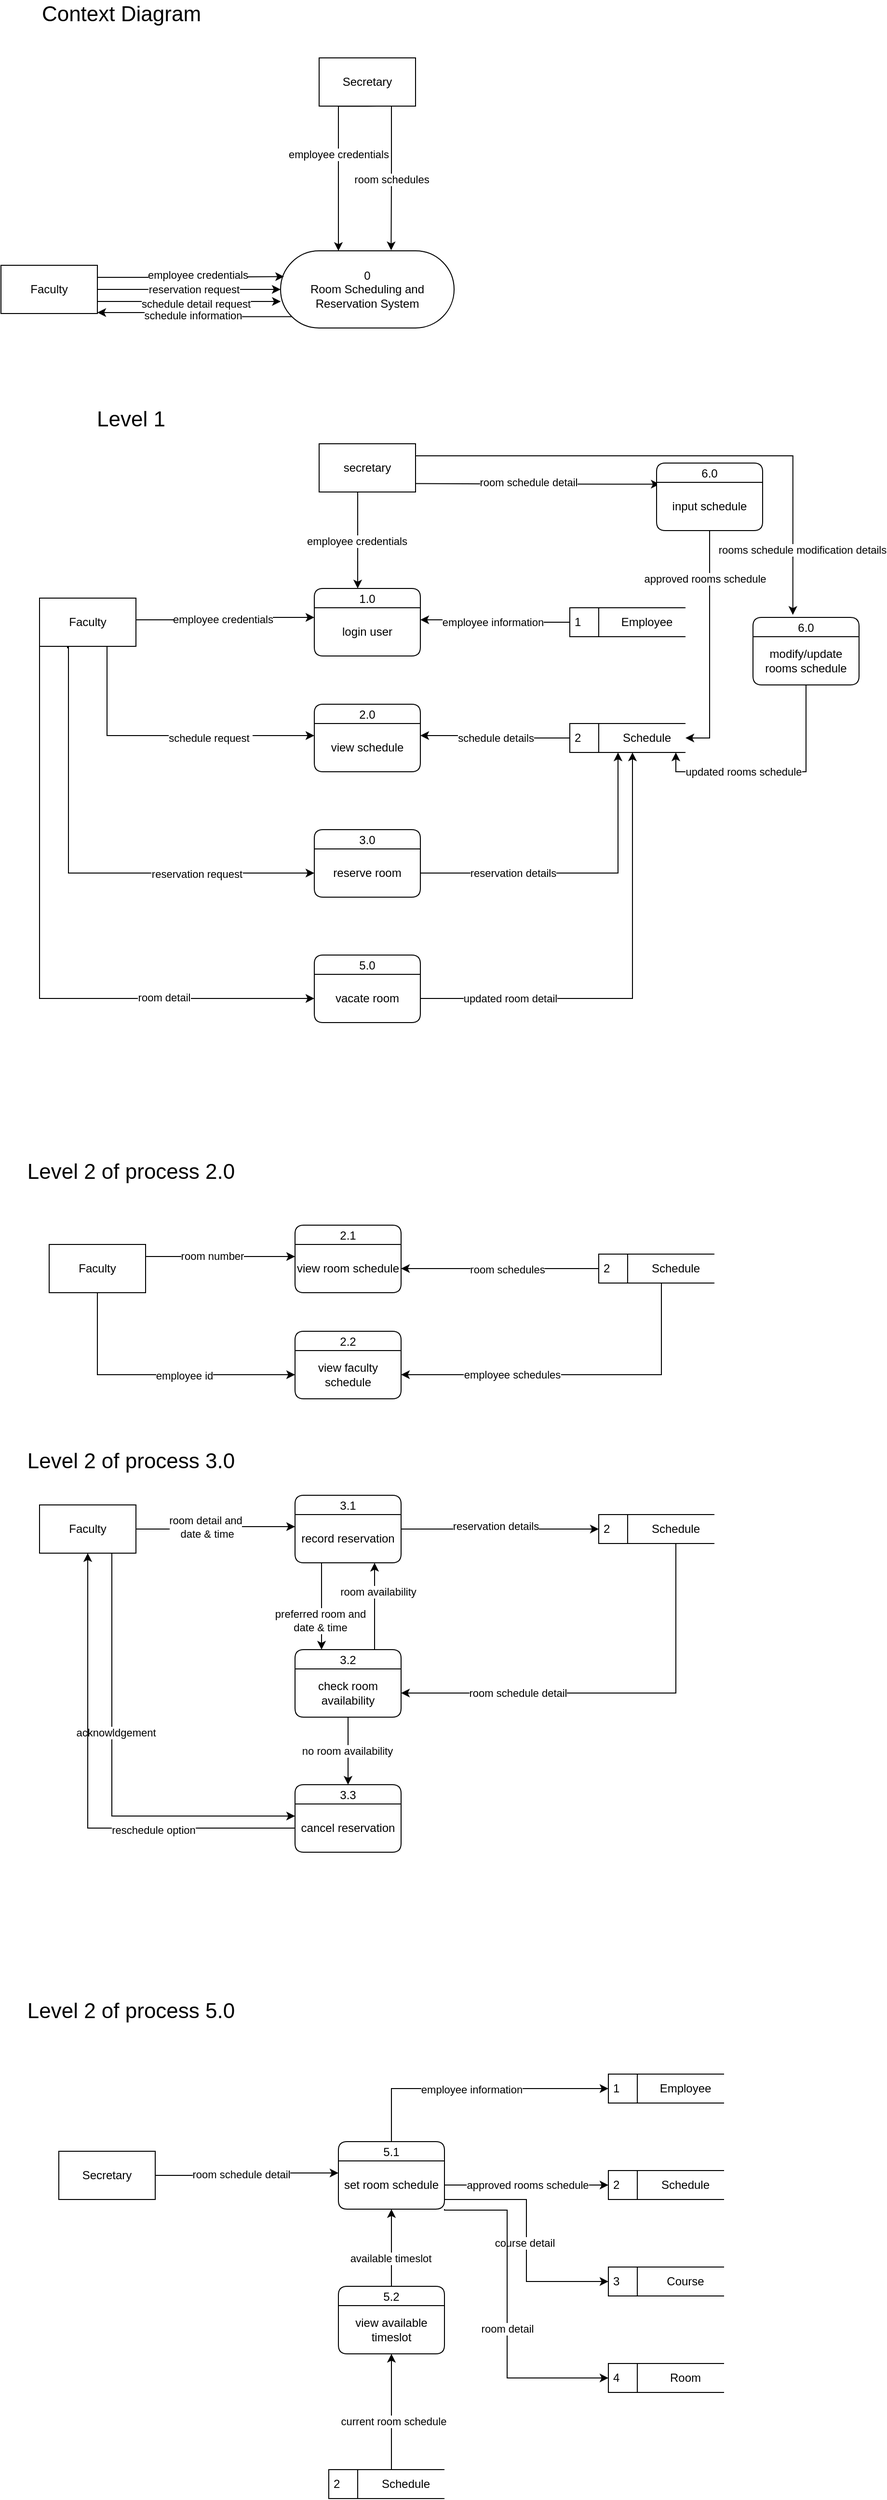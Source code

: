 <mxfile version="22.1.4" type="github">
  <diagram name="Page-1" id="ZSxHzyD2I87OIuJ_c9HW">
    <mxGraphModel dx="1323" dy="1807" grid="1" gridSize="10" guides="1" tooltips="1" connect="1" arrows="1" fold="1" page="1" pageScale="1" pageWidth="850" pageHeight="1100" math="0" shadow="0">
      <root>
        <mxCell id="0" />
        <mxCell id="1" parent="0" />
        <mxCell id="xQGyqwbRE91OUpETnVlU-1" value="0&lt;br&gt;Room Scheduling and Reservation System" style="html=1;dashed=0;whiteSpace=wrap;shape=mxgraph.dfd.start;" parent="1" vertex="1">
          <mxGeometry x="300" y="150" width="180" height="80" as="geometry" />
        </mxCell>
        <mxCell id="xQGyqwbRE91OUpETnVlU-9" value="Faculty" style="html=1;dashed=0;whiteSpace=wrap;" parent="1" vertex="1">
          <mxGeometry x="10" y="165" width="100" height="50" as="geometry" />
        </mxCell>
        <mxCell id="xQGyqwbRE91OUpETnVlU-11" style="edgeStyle=orthogonalEdgeStyle;rounded=0;orthogonalLoop=1;jettySize=auto;html=1;exitX=0.5;exitY=1;exitDx=0;exitDy=0;" parent="1" edge="1">
          <mxGeometry relative="1" as="geometry">
            <mxPoint x="400.0" y="0.06" as="sourcePoint" />
            <mxPoint x="360.0" y="150.06" as="targetPoint" />
            <Array as="points">
              <mxPoint x="360" y="0.06" />
            </Array>
          </mxGeometry>
        </mxCell>
        <mxCell id="xQGyqwbRE91OUpETnVlU-16" value="employee credentials" style="edgeLabel;html=1;align=center;verticalAlign=middle;resizable=0;points=[];" parent="xQGyqwbRE91OUpETnVlU-11" vertex="1" connectable="0">
          <mxGeometry x="-0.317" y="1" relative="1" as="geometry">
            <mxPoint x="-1" y="25" as="offset" />
          </mxGeometry>
        </mxCell>
        <mxCell id="xQGyqwbRE91OUpETnVlU-10" value="Secretary" style="html=1;dashed=0;whiteSpace=wrap;" parent="1" vertex="1">
          <mxGeometry x="340" y="-50" width="100" height="50" as="geometry" />
        </mxCell>
        <mxCell id="xQGyqwbRE91OUpETnVlU-12" style="edgeStyle=orthogonalEdgeStyle;rounded=0;orthogonalLoop=1;jettySize=auto;html=1;exitX=1;exitY=0.5;exitDx=0;exitDy=0;entryX=0;entryY=0.5;entryDx=0;entryDy=0;entryPerimeter=0;" parent="1" source="xQGyqwbRE91OUpETnVlU-9" target="xQGyqwbRE91OUpETnVlU-1" edge="1">
          <mxGeometry relative="1" as="geometry" />
        </mxCell>
        <mxCell id="xQGyqwbRE91OUpETnVlU-13" value="reservation request" style="edgeLabel;html=1;align=center;verticalAlign=middle;resizable=0;points=[];" parent="xQGyqwbRE91OUpETnVlU-12" vertex="1" connectable="0">
          <mxGeometry x="0.157" y="-1" relative="1" as="geometry">
            <mxPoint x="-10" y="-1" as="offset" />
          </mxGeometry>
        </mxCell>
        <mxCell id="xQGyqwbRE91OUpETnVlU-14" style="edgeStyle=orthogonalEdgeStyle;rounded=0;orthogonalLoop=1;jettySize=auto;html=1;exitX=1;exitY=0.25;exitDx=0;exitDy=0;entryX=0.02;entryY=0.334;entryDx=0;entryDy=0;entryPerimeter=0;" parent="1" source="xQGyqwbRE91OUpETnVlU-9" target="xQGyqwbRE91OUpETnVlU-1" edge="1">
          <mxGeometry relative="1" as="geometry" />
        </mxCell>
        <mxCell id="xQGyqwbRE91OUpETnVlU-15" value="employee credentials" style="edgeLabel;html=1;align=center;verticalAlign=middle;resizable=0;points=[];" parent="xQGyqwbRE91OUpETnVlU-14" vertex="1" connectable="0">
          <mxGeometry x="0.077" y="2" relative="1" as="geometry">
            <mxPoint as="offset" />
          </mxGeometry>
        </mxCell>
        <mxCell id="xQGyqwbRE91OUpETnVlU-18" style="edgeStyle=orthogonalEdgeStyle;rounded=0;orthogonalLoop=1;jettySize=auto;html=1;exitX=1;exitY=0.75;exitDx=0;exitDy=0;entryX=0.001;entryY=0.657;entryDx=0;entryDy=0;entryPerimeter=0;" parent="1" source="xQGyqwbRE91OUpETnVlU-9" target="xQGyqwbRE91OUpETnVlU-1" edge="1">
          <mxGeometry relative="1" as="geometry" />
        </mxCell>
        <mxCell id="xQGyqwbRE91OUpETnVlU-21" value="schedule detail request" style="edgeLabel;html=1;align=center;verticalAlign=middle;resizable=0;points=[];" parent="xQGyqwbRE91OUpETnVlU-18" vertex="1" connectable="0">
          <mxGeometry x="0.065" y="-2" relative="1" as="geometry">
            <mxPoint as="offset" />
          </mxGeometry>
        </mxCell>
        <mxCell id="xQGyqwbRE91OUpETnVlU-24" style="edgeStyle=orthogonalEdgeStyle;rounded=0;orthogonalLoop=1;jettySize=auto;html=1;exitX=0;exitY=0;exitDx=11.72;exitDy=68.28;exitPerimeter=0;" parent="1" source="xQGyqwbRE91OUpETnVlU-1" edge="1">
          <mxGeometry relative="1" as="geometry">
            <mxPoint x="110" y="214" as="targetPoint" />
            <Array as="points">
              <mxPoint x="210" y="218" />
              <mxPoint x="210" y="214" />
            </Array>
          </mxGeometry>
        </mxCell>
        <mxCell id="xQGyqwbRE91OUpETnVlU-26" value="schedule information" style="edgeLabel;html=1;align=center;verticalAlign=middle;resizable=0;points=[];" parent="xQGyqwbRE91OUpETnVlU-24" vertex="1" connectable="0">
          <mxGeometry x="0.037" y="3" relative="1" as="geometry">
            <mxPoint as="offset" />
          </mxGeometry>
        </mxCell>
        <mxCell id="xQGyqwbRE91OUpETnVlU-27" style="edgeStyle=orthogonalEdgeStyle;rounded=0;orthogonalLoop=1;jettySize=auto;html=1;exitX=0.75;exitY=1;exitDx=0;exitDy=0;entryX=0.637;entryY=-0.007;entryDx=0;entryDy=0;entryPerimeter=0;" parent="1" source="xQGyqwbRE91OUpETnVlU-10" target="xQGyqwbRE91OUpETnVlU-1" edge="1">
          <mxGeometry relative="1" as="geometry" />
        </mxCell>
        <mxCell id="xQGyqwbRE91OUpETnVlU-30" value="room schedules" style="edgeLabel;html=1;align=center;verticalAlign=middle;resizable=0;points=[];" parent="xQGyqwbRE91OUpETnVlU-27" vertex="1" connectable="0">
          <mxGeometry x="0.018" relative="1" as="geometry">
            <mxPoint as="offset" />
          </mxGeometry>
        </mxCell>
        <mxCell id="xQGyqwbRE91OUpETnVlU-36" style="edgeStyle=orthogonalEdgeStyle;rounded=0;orthogonalLoop=1;jettySize=auto;html=1;exitX=1;exitY=1;exitDx=0;exitDy=0;entryX=0;entryY=0.75;entryDx=0;entryDy=0;" parent="1" edge="1">
          <mxGeometry relative="1" as="geometry">
            <mxPoint x="150" y="532.5" as="sourcePoint" />
            <mxPoint x="335" y="530" as="targetPoint" />
            <Array as="points">
              <mxPoint x="243" y="532.5" />
              <mxPoint x="243" y="530.5" />
            </Array>
          </mxGeometry>
        </mxCell>
        <mxCell id="xQGyqwbRE91OUpETnVlU-37" value="employee credentials" style="edgeLabel;html=1;align=center;verticalAlign=middle;resizable=0;points=[];" parent="xQGyqwbRE91OUpETnVlU-36" vertex="1" connectable="0">
          <mxGeometry x="-0.038" y="1" relative="1" as="geometry">
            <mxPoint as="offset" />
          </mxGeometry>
        </mxCell>
        <mxCell id="xQGyqwbRE91OUpETnVlU-55" style="edgeStyle=orthogonalEdgeStyle;rounded=0;orthogonalLoop=1;jettySize=auto;html=1;exitX=0.7;exitY=0.982;exitDx=0;exitDy=0;entryX=0;entryY=0.25;entryDx=0;entryDy=0;exitPerimeter=0;" parent="1" source="xQGyqwbRE91OUpETnVlU-31" target="xQGyqwbRE91OUpETnVlU-50" edge="1">
          <mxGeometry relative="1" as="geometry">
            <Array as="points">
              <mxPoint x="120" y="652" />
            </Array>
          </mxGeometry>
        </mxCell>
        <mxCell id="xQGyqwbRE91OUpETnVlU-56" value="schedule request&amp;nbsp;" style="edgeLabel;html=1;align=center;verticalAlign=middle;resizable=0;points=[];" parent="xQGyqwbRE91OUpETnVlU-55" vertex="1" connectable="0">
          <mxGeometry x="0.162" relative="1" as="geometry">
            <mxPoint x="21" y="2" as="offset" />
          </mxGeometry>
        </mxCell>
        <mxCell id="xQGyqwbRE91OUpETnVlU-67" style="edgeStyle=orthogonalEdgeStyle;rounded=0;orthogonalLoop=1;jettySize=auto;html=1;exitX=0.29;exitY=1.04;exitDx=0;exitDy=0;exitPerimeter=0;" parent="1" source="xQGyqwbRE91OUpETnVlU-31" target="xQGyqwbRE91OUpETnVlU-64" edge="1">
          <mxGeometry relative="1" as="geometry">
            <Array as="points">
              <mxPoint x="79" y="560" />
              <mxPoint x="80" y="765" />
            </Array>
          </mxGeometry>
        </mxCell>
        <mxCell id="06z1c9G6Tvmy0coM1B6O-3" value="reservation request" style="edgeLabel;html=1;align=center;verticalAlign=middle;resizable=0;points=[];" parent="xQGyqwbRE91OUpETnVlU-67" vertex="1" connectable="0">
          <mxGeometry x="0.504" y="-1" relative="1" as="geometry">
            <mxPoint as="offset" />
          </mxGeometry>
        </mxCell>
        <mxCell id="06z1c9G6Tvmy0coM1B6O-6" style="edgeStyle=orthogonalEdgeStyle;rounded=0;orthogonalLoop=1;jettySize=auto;html=1;exitX=0.5;exitY=1;exitDx=0;exitDy=0;" parent="1" source="xQGyqwbRE91OUpETnVlU-31" target="06z1c9G6Tvmy0coM1B6O-2" edge="1">
          <mxGeometry relative="1" as="geometry">
            <Array as="points">
              <mxPoint x="50" y="560" />
              <mxPoint x="50" y="925" />
            </Array>
          </mxGeometry>
        </mxCell>
        <mxCell id="06z1c9G6Tvmy0coM1B6O-7" value="room detail" style="edgeLabel;html=1;align=center;verticalAlign=middle;resizable=0;points=[];" parent="06z1c9G6Tvmy0coM1B6O-6" vertex="1" connectable="0">
          <mxGeometry x="0.553" y="1" relative="1" as="geometry">
            <mxPoint as="offset" />
          </mxGeometry>
        </mxCell>
        <mxCell id="xQGyqwbRE91OUpETnVlU-31" value="Faculty" style="html=1;dashed=0;whiteSpace=wrap;" parent="1" vertex="1">
          <mxGeometry x="50" y="510" width="100" height="50" as="geometry" />
        </mxCell>
        <mxCell id="xQGyqwbRE91OUpETnVlU-32" value="1.0" style="swimlane;fontStyle=0;childLayout=stackLayout;horizontal=1;startSize=20;fillColor=#ffffff;horizontalStack=0;resizeParent=1;resizeParentMax=0;resizeLast=0;collapsible=0;marginBottom=0;swimlaneFillColor=#ffffff;rounded=1;shadow=0;glass=0;swimlaneLine=1;" parent="1" vertex="1">
          <mxGeometry x="335" y="500" width="110" height="70" as="geometry" />
        </mxCell>
        <mxCell id="xQGyqwbRE91OUpETnVlU-33" value="login user" style="text;strokeColor=none;align=center;fillColor=none;html=1;verticalAlign=middle;whiteSpace=wrap;rounded=0;" parent="xQGyqwbRE91OUpETnVlU-32" vertex="1">
          <mxGeometry y="20" width="110" height="50" as="geometry" />
        </mxCell>
        <mxCell id="06z1c9G6Tvmy0coM1B6O-14" style="edgeStyle=orthogonalEdgeStyle;rounded=0;orthogonalLoop=1;jettySize=auto;html=1;exitX=1;exitY=0.5;exitDx=0;exitDy=0;entryX=0.029;entryY=0.038;entryDx=0;entryDy=0;entryPerimeter=0;" parent="1" target="06z1c9G6Tvmy0coM1B6O-13" edge="1">
          <mxGeometry relative="1" as="geometry">
            <mxPoint x="439.5" y="391.25" as="sourcePoint" />
            <mxPoint x="689.5" y="418.75" as="targetPoint" />
          </mxGeometry>
        </mxCell>
        <mxCell id="06z1c9G6Tvmy0coM1B6O-22" value="room schedule&amp;nbsp;detail" style="edgeLabel;html=1;align=center;verticalAlign=middle;resizable=0;points=[];" parent="06z1c9G6Tvmy0coM1B6O-14" vertex="1" connectable="0">
          <mxGeometry x="-0.079" y="2" relative="1" as="geometry">
            <mxPoint as="offset" />
          </mxGeometry>
        </mxCell>
        <mxCell id="06z1c9G6Tvmy0coM1B6O-44" style="edgeStyle=orthogonalEdgeStyle;rounded=0;orthogonalLoop=1;jettySize=auto;html=1;exitX=1;exitY=0.25;exitDx=0;exitDy=0;entryX=0.376;entryY=-0.038;entryDx=0;entryDy=0;entryPerimeter=0;" parent="1" target="06z1c9G6Tvmy0coM1B6O-48" edge="1">
          <mxGeometry relative="1" as="geometry">
            <mxPoint x="830" y="510" as="targetPoint" />
            <mxPoint x="440" y="362.5" as="sourcePoint" />
            <Array as="points">
              <mxPoint x="831" y="363" />
            </Array>
          </mxGeometry>
        </mxCell>
        <mxCell id="06z1c9G6Tvmy0coM1B6O-51" value="rooms schedule modification details" style="edgeLabel;html=1;align=center;verticalAlign=middle;resizable=0;points=[];" parent="06z1c9G6Tvmy0coM1B6O-44" vertex="1" connectable="0">
          <mxGeometry x="0.766" relative="1" as="geometry">
            <mxPoint x="9" y="-2" as="offset" />
          </mxGeometry>
        </mxCell>
        <mxCell id="xQGyqwbRE91OUpETnVlU-34" value="secretary" style="html=1;dashed=0;whiteSpace=wrap;" parent="1" vertex="1">
          <mxGeometry x="340" y="350" width="100" height="50" as="geometry" />
        </mxCell>
        <mxCell id="xQGyqwbRE91OUpETnVlU-38" style="edgeStyle=orthogonalEdgeStyle;rounded=0;orthogonalLoop=1;jettySize=auto;html=1;" parent="1" edge="1">
          <mxGeometry relative="1" as="geometry">
            <mxPoint x="380" y="400" as="sourcePoint" />
            <mxPoint x="380" y="500" as="targetPoint" />
            <Array as="points">
              <mxPoint x="380" y="400" />
              <mxPoint x="380" y="502" />
            </Array>
          </mxGeometry>
        </mxCell>
        <mxCell id="xQGyqwbRE91OUpETnVlU-39" value="employee credentials" style="edgeLabel;html=1;align=center;verticalAlign=middle;resizable=0;points=[];" parent="xQGyqwbRE91OUpETnVlU-38" vertex="1" connectable="0">
          <mxGeometry x="0.007" y="-1" relative="1" as="geometry">
            <mxPoint as="offset" />
          </mxGeometry>
        </mxCell>
        <mxCell id="xQGyqwbRE91OUpETnVlU-59" style="edgeStyle=orthogonalEdgeStyle;rounded=0;orthogonalLoop=1;jettySize=auto;html=1;exitX=0;exitY=0.5;exitDx=0;exitDy=0;entryX=1;entryY=0.25;entryDx=0;entryDy=0;" parent="1" source="xQGyqwbRE91OUpETnVlU-40" target="xQGyqwbRE91OUpETnVlU-33" edge="1">
          <mxGeometry relative="1" as="geometry" />
        </mxCell>
        <mxCell id="xQGyqwbRE91OUpETnVlU-60" value="employee information" style="edgeLabel;html=1;align=center;verticalAlign=middle;resizable=0;points=[];" parent="xQGyqwbRE91OUpETnVlU-59" vertex="1" connectable="0">
          <mxGeometry x="0.148" y="2" relative="1" as="geometry">
            <mxPoint x="8" as="offset" />
          </mxGeometry>
        </mxCell>
        <mxCell id="xQGyqwbRE91OUpETnVlU-40" value="1" style="html=1;dashed=0;whiteSpace=wrap;shape=mxgraph.dfd.dataStoreID;align=left;spacingLeft=3;points=[[0,0],[0.5,0],[1,0],[0,0.5],[1,0.5],[0,1],[0.5,1],[1,1]];" parent="1" vertex="1">
          <mxGeometry x="600" y="520" width="120" height="30" as="geometry" />
        </mxCell>
        <mxCell id="xQGyqwbRE91OUpETnVlU-41" value="Employee" style="text;strokeColor=none;align=center;fillColor=none;html=1;verticalAlign=middle;whiteSpace=wrap;rounded=0;" parent="1" vertex="1">
          <mxGeometry x="650" y="520" width="60" height="30" as="geometry" />
        </mxCell>
        <mxCell id="xQGyqwbRE91OUpETnVlU-49" value="2.0" style="swimlane;fontStyle=0;childLayout=stackLayout;horizontal=1;startSize=20;fillColor=#ffffff;horizontalStack=0;resizeParent=1;resizeParentMax=0;resizeLast=0;collapsible=0;marginBottom=0;swimlaneFillColor=#ffffff;rounded=1;shadow=0;glass=0;swimlaneLine=1;" parent="1" vertex="1">
          <mxGeometry x="335" y="620" width="110" height="70" as="geometry" />
        </mxCell>
        <mxCell id="xQGyqwbRE91OUpETnVlU-50" value="view schedule" style="text;strokeColor=none;align=center;fillColor=none;html=1;verticalAlign=middle;whiteSpace=wrap;rounded=0;" parent="xQGyqwbRE91OUpETnVlU-49" vertex="1">
          <mxGeometry y="20" width="110" height="50" as="geometry" />
        </mxCell>
        <mxCell id="xQGyqwbRE91OUpETnVlU-61" style="edgeStyle=orthogonalEdgeStyle;rounded=0;orthogonalLoop=1;jettySize=auto;html=1;exitX=0;exitY=0.5;exitDx=0;exitDy=0;entryX=1;entryY=0.25;entryDx=0;entryDy=0;" parent="1" source="xQGyqwbRE91OUpETnVlU-57" target="xQGyqwbRE91OUpETnVlU-50" edge="1">
          <mxGeometry relative="1" as="geometry" />
        </mxCell>
        <mxCell id="xQGyqwbRE91OUpETnVlU-62" value="schedule details" style="edgeLabel;html=1;align=center;verticalAlign=middle;resizable=0;points=[];" parent="xQGyqwbRE91OUpETnVlU-61" vertex="1" connectable="0">
          <mxGeometry x="-0.013" relative="1" as="geometry">
            <mxPoint as="offset" />
          </mxGeometry>
        </mxCell>
        <mxCell id="xQGyqwbRE91OUpETnVlU-57" value="2" style="html=1;dashed=0;whiteSpace=wrap;shape=mxgraph.dfd.dataStoreID;align=left;spacingLeft=3;points=[[0,0],[0.5,0],[1,0],[0,0.5],[1,0.5],[0,1],[0.5,1],[1,1]];" parent="1" vertex="1">
          <mxGeometry x="600" y="640" width="120" height="30" as="geometry" />
        </mxCell>
        <mxCell id="xQGyqwbRE91OUpETnVlU-58" value="Schedule" style="text;strokeColor=none;align=center;fillColor=none;html=1;verticalAlign=middle;whiteSpace=wrap;rounded=0;" parent="1" vertex="1">
          <mxGeometry x="650" y="640" width="60" height="30" as="geometry" />
        </mxCell>
        <mxCell id="xQGyqwbRE91OUpETnVlU-63" value="3.0" style="swimlane;fontStyle=0;childLayout=stackLayout;horizontal=1;startSize=20;fillColor=#ffffff;horizontalStack=0;resizeParent=1;resizeParentMax=0;resizeLast=0;collapsible=0;marginBottom=0;swimlaneFillColor=#ffffff;rounded=1;shadow=0;glass=0;swimlaneLine=1;" parent="1" vertex="1">
          <mxGeometry x="335" y="750" width="110" height="70" as="geometry" />
        </mxCell>
        <mxCell id="xQGyqwbRE91OUpETnVlU-64" value="reserve room" style="text;strokeColor=none;align=center;fillColor=none;html=1;verticalAlign=middle;whiteSpace=wrap;rounded=0;" parent="xQGyqwbRE91OUpETnVlU-63" vertex="1">
          <mxGeometry y="20" width="110" height="50" as="geometry" />
        </mxCell>
        <mxCell id="06z1c9G6Tvmy0coM1B6O-1" value="5.0" style="swimlane;fontStyle=0;childLayout=stackLayout;horizontal=1;startSize=20;fillColor=#ffffff;horizontalStack=0;resizeParent=1;resizeParentMax=0;resizeLast=0;collapsible=0;marginBottom=0;swimlaneFillColor=#ffffff;rounded=1;shadow=0;glass=0;swimlaneLine=1;" parent="1" vertex="1">
          <mxGeometry x="335" y="880" width="110" height="70" as="geometry" />
        </mxCell>
        <mxCell id="06z1c9G6Tvmy0coM1B6O-2" value="vacate room" style="text;strokeColor=none;align=center;fillColor=none;html=1;verticalAlign=middle;whiteSpace=wrap;rounded=0;" parent="06z1c9G6Tvmy0coM1B6O-1" vertex="1">
          <mxGeometry y="20" width="110" height="50" as="geometry" />
        </mxCell>
        <mxCell id="06z1c9G6Tvmy0coM1B6O-4" style="edgeStyle=orthogonalEdgeStyle;rounded=0;orthogonalLoop=1;jettySize=auto;html=1;exitX=1;exitY=0.5;exitDx=0;exitDy=0;" parent="1" source="xQGyqwbRE91OUpETnVlU-64" edge="1">
          <mxGeometry relative="1" as="geometry">
            <mxPoint x="455" y="905" as="sourcePoint" />
            <mxPoint x="650" y="670" as="targetPoint" />
            <Array as="points">
              <mxPoint x="650" y="795" />
            </Array>
          </mxGeometry>
        </mxCell>
        <mxCell id="06z1c9G6Tvmy0coM1B6O-5" value="reservation details" style="edgeLabel;html=1;align=center;verticalAlign=middle;resizable=0;points=[];" parent="06z1c9G6Tvmy0coM1B6O-4" vertex="1" connectable="0">
          <mxGeometry x="-0.363" y="3" relative="1" as="geometry">
            <mxPoint x="-9" y="3" as="offset" />
          </mxGeometry>
        </mxCell>
        <mxCell id="06z1c9G6Tvmy0coM1B6O-8" style="edgeStyle=orthogonalEdgeStyle;rounded=0;orthogonalLoop=1;jettySize=auto;html=1;exitX=1;exitY=0.5;exitDx=0;exitDy=0;entryX=0.25;entryY=1;entryDx=0;entryDy=0;" parent="1" source="06z1c9G6Tvmy0coM1B6O-2" target="xQGyqwbRE91OUpETnVlU-58" edge="1">
          <mxGeometry relative="1" as="geometry" />
        </mxCell>
        <mxCell id="06z1c9G6Tvmy0coM1B6O-9" value="updated room detail" style="edgeLabel;html=1;align=center;verticalAlign=middle;resizable=0;points=[];" parent="06z1c9G6Tvmy0coM1B6O-8" vertex="1" connectable="0">
          <mxGeometry x="-0.61" relative="1" as="geometry">
            <mxPoint as="offset" />
          </mxGeometry>
        </mxCell>
        <mxCell id="06z1c9G6Tvmy0coM1B6O-12" value="6.0" style="swimlane;fontStyle=0;childLayout=stackLayout;horizontal=1;startSize=20;fillColor=#ffffff;horizontalStack=0;resizeParent=1;resizeParentMax=0;resizeLast=0;collapsible=0;marginBottom=0;swimlaneFillColor=#ffffff;rounded=1;shadow=0;glass=0;swimlaneLine=1;" parent="1" vertex="1">
          <mxGeometry x="690" y="370" width="110" height="70" as="geometry" />
        </mxCell>
        <mxCell id="06z1c9G6Tvmy0coM1B6O-13" value="input schedule" style="text;strokeColor=none;align=center;fillColor=none;html=1;verticalAlign=middle;whiteSpace=wrap;rounded=0;" parent="06z1c9G6Tvmy0coM1B6O-12" vertex="1">
          <mxGeometry y="20" width="110" height="50" as="geometry" />
        </mxCell>
        <mxCell id="06z1c9G6Tvmy0coM1B6O-16" style="edgeStyle=orthogonalEdgeStyle;rounded=0;orthogonalLoop=1;jettySize=auto;html=1;exitX=0.5;exitY=1;exitDx=0;exitDy=0;entryX=1;entryY=0.5;entryDx=0;entryDy=0;" parent="1" source="06z1c9G6Tvmy0coM1B6O-13" target="xQGyqwbRE91OUpETnVlU-57" edge="1">
          <mxGeometry relative="1" as="geometry" />
        </mxCell>
        <mxCell id="06z1c9G6Tvmy0coM1B6O-19" value="approved rooms schedule" style="edgeLabel;html=1;align=center;verticalAlign=middle;resizable=0;points=[];" parent="06z1c9G6Tvmy0coM1B6O-16" vertex="1" connectable="0">
          <mxGeometry x="-0.461" y="4" relative="1" as="geometry">
            <mxPoint x="-9" y="-15" as="offset" />
          </mxGeometry>
        </mxCell>
        <mxCell id="06z1c9G6Tvmy0coM1B6O-48" value="6.0" style="swimlane;fontStyle=0;childLayout=stackLayout;horizontal=1;startSize=20;fillColor=#ffffff;horizontalStack=0;resizeParent=1;resizeParentMax=0;resizeLast=0;collapsible=0;marginBottom=0;swimlaneFillColor=#ffffff;rounded=1;shadow=0;glass=0;swimlaneLine=1;" parent="1" vertex="1">
          <mxGeometry x="790" y="530" width="110" height="70" as="geometry" />
        </mxCell>
        <mxCell id="06z1c9G6Tvmy0coM1B6O-49" value="modify/update rooms schedule" style="text;strokeColor=none;align=center;fillColor=none;html=1;verticalAlign=middle;whiteSpace=wrap;rounded=0;" parent="06z1c9G6Tvmy0coM1B6O-48" vertex="1">
          <mxGeometry y="20" width="110" height="50" as="geometry" />
        </mxCell>
        <mxCell id="06z1c9G6Tvmy0coM1B6O-52" style="edgeStyle=orthogonalEdgeStyle;rounded=0;orthogonalLoop=1;jettySize=auto;html=1;exitX=0.5;exitY=1;exitDx=0;exitDy=0;entryX=1;entryY=1;entryDx=0;entryDy=0;" parent="1" source="06z1c9G6Tvmy0coM1B6O-49" target="xQGyqwbRE91OUpETnVlU-58" edge="1">
          <mxGeometry relative="1" as="geometry" />
        </mxCell>
        <mxCell id="06z1c9G6Tvmy0coM1B6O-53" value="updated rooms schedule" style="edgeLabel;html=1;align=center;verticalAlign=middle;resizable=0;points=[];" parent="06z1c9G6Tvmy0coM1B6O-52" vertex="1" connectable="0">
          <mxGeometry x="0.497" y="-1" relative="1" as="geometry">
            <mxPoint x="28" y="1" as="offset" />
          </mxGeometry>
        </mxCell>
        <mxCell id="06z1c9G6Tvmy0coM1B6O-63" style="edgeStyle=orthogonalEdgeStyle;rounded=0;orthogonalLoop=1;jettySize=auto;html=1;exitX=1;exitY=0.25;exitDx=0;exitDy=0;entryX=0;entryY=0.25;entryDx=0;entryDy=0;" parent="1" source="06z1c9G6Tvmy0coM1B6O-56" target="06z1c9G6Tvmy0coM1B6O-60" edge="1">
          <mxGeometry relative="1" as="geometry" />
        </mxCell>
        <mxCell id="06z1c9G6Tvmy0coM1B6O-64" value="room number" style="edgeLabel;html=1;align=center;verticalAlign=middle;resizable=0;points=[];" parent="06z1c9G6Tvmy0coM1B6O-63" vertex="1" connectable="0">
          <mxGeometry x="-0.103" y="1" relative="1" as="geometry">
            <mxPoint x="-1" as="offset" />
          </mxGeometry>
        </mxCell>
        <mxCell id="06z1c9G6Tvmy0coM1B6O-67" style="edgeStyle=orthogonalEdgeStyle;rounded=0;orthogonalLoop=1;jettySize=auto;html=1;exitX=0.5;exitY=1;exitDx=0;exitDy=0;entryX=0;entryY=0.5;entryDx=0;entryDy=0;" parent="1" source="06z1c9G6Tvmy0coM1B6O-56" target="06z1c9G6Tvmy0coM1B6O-62" edge="1">
          <mxGeometry relative="1" as="geometry" />
        </mxCell>
        <mxCell id="06z1c9G6Tvmy0coM1B6O-68" value="employee id" style="edgeLabel;html=1;align=center;verticalAlign=middle;resizable=0;points=[];" parent="06z1c9G6Tvmy0coM1B6O-67" vertex="1" connectable="0">
          <mxGeometry x="0.206" y="-1" relative="1" as="geometry">
            <mxPoint as="offset" />
          </mxGeometry>
        </mxCell>
        <mxCell id="06z1c9G6Tvmy0coM1B6O-56" value="Faculty" style="html=1;dashed=0;whiteSpace=wrap;" parent="1" vertex="1">
          <mxGeometry x="60" y="1180" width="100" height="50" as="geometry" />
        </mxCell>
        <mxCell id="06z1c9G6Tvmy0coM1B6O-65" style="edgeStyle=orthogonalEdgeStyle;rounded=0;orthogonalLoop=1;jettySize=auto;html=1;exitX=0;exitY=0.5;exitDx=0;exitDy=0;entryX=1;entryY=0.5;entryDx=0;entryDy=0;" parent="1" source="06z1c9G6Tvmy0coM1B6O-57" target="06z1c9G6Tvmy0coM1B6O-60" edge="1">
          <mxGeometry relative="1" as="geometry" />
        </mxCell>
        <mxCell id="06z1c9G6Tvmy0coM1B6O-66" value="room schedules" style="edgeLabel;html=1;align=center;verticalAlign=middle;resizable=0;points=[];" parent="06z1c9G6Tvmy0coM1B6O-65" vertex="1" connectable="0">
          <mxGeometry x="-0.069" y="1" relative="1" as="geometry">
            <mxPoint as="offset" />
          </mxGeometry>
        </mxCell>
        <mxCell id="06z1c9G6Tvmy0coM1B6O-57" value="2" style="html=1;dashed=0;whiteSpace=wrap;shape=mxgraph.dfd.dataStoreID;align=left;spacingLeft=3;points=[[0,0],[0.5,0],[1,0],[0,0.5],[1,0.5],[0,1],[0.5,1],[1,1]];" parent="1" vertex="1">
          <mxGeometry x="630" y="1190" width="120" height="30" as="geometry" />
        </mxCell>
        <mxCell id="06z1c9G6Tvmy0coM1B6O-69" style="edgeStyle=orthogonalEdgeStyle;rounded=0;orthogonalLoop=1;jettySize=auto;html=1;exitX=0.25;exitY=1;exitDx=0;exitDy=0;entryX=1;entryY=0.5;entryDx=0;entryDy=0;" parent="1" source="06z1c9G6Tvmy0coM1B6O-58" target="06z1c9G6Tvmy0coM1B6O-62" edge="1">
          <mxGeometry relative="1" as="geometry" />
        </mxCell>
        <mxCell id="06z1c9G6Tvmy0coM1B6O-70" value="employee schedules" style="edgeLabel;html=1;align=center;verticalAlign=middle;resizable=0;points=[];" parent="06z1c9G6Tvmy0coM1B6O-69" vertex="1" connectable="0">
          <mxGeometry x="0.573" relative="1" as="geometry">
            <mxPoint x="37" as="offset" />
          </mxGeometry>
        </mxCell>
        <mxCell id="06z1c9G6Tvmy0coM1B6O-58" value="Schedule" style="text;strokeColor=none;align=center;fillColor=none;html=1;verticalAlign=middle;whiteSpace=wrap;rounded=0;" parent="1" vertex="1">
          <mxGeometry x="680" y="1190" width="60" height="30" as="geometry" />
        </mxCell>
        <mxCell id="06z1c9G6Tvmy0coM1B6O-59" value="2.1" style="swimlane;fontStyle=0;childLayout=stackLayout;horizontal=1;startSize=20;fillColor=#ffffff;horizontalStack=0;resizeParent=1;resizeParentMax=0;resizeLast=0;collapsible=0;marginBottom=0;swimlaneFillColor=#ffffff;rounded=1;shadow=0;glass=0;swimlaneLine=1;" parent="1" vertex="1">
          <mxGeometry x="315" y="1160" width="110" height="70" as="geometry" />
        </mxCell>
        <mxCell id="06z1c9G6Tvmy0coM1B6O-60" value="view room schedule" style="text;strokeColor=none;align=center;fillColor=none;html=1;verticalAlign=middle;whiteSpace=wrap;rounded=0;" parent="06z1c9G6Tvmy0coM1B6O-59" vertex="1">
          <mxGeometry y="20" width="110" height="50" as="geometry" />
        </mxCell>
        <mxCell id="06z1c9G6Tvmy0coM1B6O-61" value="2.2" style="swimlane;fontStyle=0;childLayout=stackLayout;horizontal=1;startSize=20;fillColor=#ffffff;horizontalStack=0;resizeParent=1;resizeParentMax=0;resizeLast=0;collapsible=0;marginBottom=0;swimlaneFillColor=#ffffff;rounded=1;shadow=0;glass=0;swimlaneLine=1;" parent="1" vertex="1">
          <mxGeometry x="315" y="1270" width="110" height="70" as="geometry" />
        </mxCell>
        <mxCell id="06z1c9G6Tvmy0coM1B6O-62" value="view faculty schedule" style="text;strokeColor=none;align=center;fillColor=none;html=1;verticalAlign=middle;whiteSpace=wrap;rounded=0;" parent="06z1c9G6Tvmy0coM1B6O-61" vertex="1">
          <mxGeometry y="20" width="110" height="50" as="geometry" />
        </mxCell>
        <mxCell id="1Rvh8kdgMvsXk_3jxCog-41" style="edgeStyle=orthogonalEdgeStyle;rounded=0;orthogonalLoop=1;jettySize=auto;html=1;exitX=1;exitY=0.5;exitDx=0;exitDy=0;entryX=0;entryY=0.25;entryDx=0;entryDy=0;" edge="1" parent="1" source="06z1c9G6Tvmy0coM1B6O-73" target="06z1c9G6Tvmy0coM1B6O-75">
          <mxGeometry relative="1" as="geometry" />
        </mxCell>
        <mxCell id="1Rvh8kdgMvsXk_3jxCog-44" value="room schedule&amp;nbsp;detail" style="edgeLabel;html=1;align=center;verticalAlign=middle;resizable=0;points=[];" vertex="1" connectable="0" parent="1Rvh8kdgMvsXk_3jxCog-41">
          <mxGeometry x="-0.076" y="1" relative="1" as="geometry">
            <mxPoint as="offset" />
          </mxGeometry>
        </mxCell>
        <mxCell id="06z1c9G6Tvmy0coM1B6O-73" value="Secretary" style="html=1;dashed=0;whiteSpace=wrap;" parent="1" vertex="1">
          <mxGeometry x="70" y="2120" width="100" height="50" as="geometry" />
        </mxCell>
        <mxCell id="1Rvh8kdgMvsXk_3jxCog-45" style="edgeStyle=orthogonalEdgeStyle;rounded=0;orthogonalLoop=1;jettySize=auto;html=1;exitX=0.5;exitY=0;exitDx=0;exitDy=0;entryX=0;entryY=0.5;entryDx=0;entryDy=0;" edge="1" parent="1" source="06z1c9G6Tvmy0coM1B6O-74" target="06z1c9G6Tvmy0coM1B6O-78">
          <mxGeometry relative="1" as="geometry" />
        </mxCell>
        <mxCell id="1Rvh8kdgMvsXk_3jxCog-47" value="employee information" style="edgeLabel;html=1;align=center;verticalAlign=middle;resizable=0;points=[];" vertex="1" connectable="0" parent="1Rvh8kdgMvsXk_3jxCog-45">
          <mxGeometry x="-0.019" y="-1" relative="1" as="geometry">
            <mxPoint as="offset" />
          </mxGeometry>
        </mxCell>
        <mxCell id="06z1c9G6Tvmy0coM1B6O-74" value="5.1" style="swimlane;fontStyle=0;childLayout=stackLayout;horizontal=1;startSize=20;fillColor=#ffffff;horizontalStack=0;resizeParent=1;resizeParentMax=0;resizeLast=0;collapsible=0;marginBottom=0;swimlaneFillColor=#ffffff;rounded=1;shadow=0;glass=0;swimlaneLine=1;" parent="1" vertex="1">
          <mxGeometry x="360" y="2110" width="110" height="70" as="geometry" />
        </mxCell>
        <mxCell id="06z1c9G6Tvmy0coM1B6O-75" value="set room schedule" style="text;strokeColor=none;align=center;fillColor=none;html=1;verticalAlign=middle;whiteSpace=wrap;rounded=0;" parent="06z1c9G6Tvmy0coM1B6O-74" vertex="1">
          <mxGeometry y="20" width="110" height="50" as="geometry" />
        </mxCell>
        <mxCell id="06z1c9G6Tvmy0coM1B6O-78" value="1" style="html=1;dashed=0;whiteSpace=wrap;shape=mxgraph.dfd.dataStoreID;align=left;spacingLeft=3;points=[[0,0],[0.5,0],[1,0],[0,0.5],[1,0.5],[0,1],[0.5,1],[1,1]];" parent="1" vertex="1">
          <mxGeometry x="640" y="2040" width="120" height="30" as="geometry" />
        </mxCell>
        <mxCell id="06z1c9G6Tvmy0coM1B6O-79" value="Employee" style="text;strokeColor=none;align=center;fillColor=none;html=1;verticalAlign=middle;whiteSpace=wrap;rounded=0;" parent="1" vertex="1">
          <mxGeometry x="690" y="2040" width="60" height="30" as="geometry" />
        </mxCell>
        <mxCell id="06z1c9G6Tvmy0coM1B6O-80" value="3" style="html=1;dashed=0;whiteSpace=wrap;shape=mxgraph.dfd.dataStoreID;align=left;spacingLeft=3;points=[[0,0],[0.5,0],[1,0],[0,0.5],[1,0.5],[0,1],[0.5,1],[1,1]];" parent="1" vertex="1">
          <mxGeometry x="640" y="2240" width="120" height="30" as="geometry" />
        </mxCell>
        <mxCell id="06z1c9G6Tvmy0coM1B6O-81" value="Course" style="text;strokeColor=none;align=center;fillColor=none;html=1;verticalAlign=middle;whiteSpace=wrap;rounded=0;" parent="1" vertex="1">
          <mxGeometry x="690" y="2240" width="60" height="30" as="geometry" />
        </mxCell>
        <mxCell id="06z1c9G6Tvmy0coM1B6O-82" value="2" style="html=1;dashed=0;whiteSpace=wrap;shape=mxgraph.dfd.dataStoreID;align=left;spacingLeft=3;points=[[0,0],[0.5,0],[1,0],[0,0.5],[1,0.5],[0,1],[0.5,1],[1,1]];" parent="1" vertex="1">
          <mxGeometry x="640" y="2140" width="120" height="30" as="geometry" />
        </mxCell>
        <mxCell id="06z1c9G6Tvmy0coM1B6O-83" value="Schedule" style="text;strokeColor=none;align=center;fillColor=none;html=1;verticalAlign=middle;whiteSpace=wrap;rounded=0;" parent="1" vertex="1">
          <mxGeometry x="690" y="2140" width="60" height="30" as="geometry" />
        </mxCell>
        <mxCell id="1Rvh8kdgMvsXk_3jxCog-20" style="edgeStyle=orthogonalEdgeStyle;rounded=0;orthogonalLoop=1;jettySize=auto;html=1;exitX=1;exitY=0.5;exitDx=0;exitDy=0;entryX=0;entryY=0.25;entryDx=0;entryDy=0;" edge="1" parent="1" source="1Rvh8kdgMvsXk_3jxCog-1" target="1Rvh8kdgMvsXk_3jxCog-3">
          <mxGeometry relative="1" as="geometry" />
        </mxCell>
        <mxCell id="1Rvh8kdgMvsXk_3jxCog-21" value="room detail and&lt;br&gt;&amp;nbsp;date &amp;amp; time" style="edgeLabel;html=1;align=center;verticalAlign=middle;resizable=0;points=[];" vertex="1" connectable="0" parent="1Rvh8kdgMvsXk_3jxCog-20">
          <mxGeometry x="-0.141" y="2" relative="1" as="geometry">
            <mxPoint as="offset" />
          </mxGeometry>
        </mxCell>
        <mxCell id="1Rvh8kdgMvsXk_3jxCog-32" style="edgeStyle=orthogonalEdgeStyle;rounded=0;orthogonalLoop=1;jettySize=auto;html=1;exitX=0.75;exitY=1;exitDx=0;exitDy=0;entryX=0;entryY=0.25;entryDx=0;entryDy=0;" edge="1" parent="1" source="1Rvh8kdgMvsXk_3jxCog-1" target="1Rvh8kdgMvsXk_3jxCog-27">
          <mxGeometry relative="1" as="geometry" />
        </mxCell>
        <mxCell id="1Rvh8kdgMvsXk_3jxCog-33" value="acknowldgement" style="edgeLabel;html=1;align=center;verticalAlign=middle;resizable=0;points=[];" vertex="1" connectable="0" parent="1Rvh8kdgMvsXk_3jxCog-32">
          <mxGeometry x="-0.196" y="4" relative="1" as="geometry">
            <mxPoint as="offset" />
          </mxGeometry>
        </mxCell>
        <mxCell id="1Rvh8kdgMvsXk_3jxCog-1" value="Faculty" style="html=1;dashed=0;whiteSpace=wrap;" vertex="1" parent="1">
          <mxGeometry x="50" y="1450" width="100" height="50" as="geometry" />
        </mxCell>
        <mxCell id="1Rvh8kdgMvsXk_3jxCog-2" value="3.1" style="swimlane;fontStyle=0;childLayout=stackLayout;horizontal=1;startSize=20;fillColor=#ffffff;horizontalStack=0;resizeParent=1;resizeParentMax=0;resizeLast=0;collapsible=0;marginBottom=0;swimlaneFillColor=#ffffff;rounded=1;shadow=0;glass=0;swimlaneLine=1;" vertex="1" parent="1">
          <mxGeometry x="315" y="1440" width="110" height="70" as="geometry" />
        </mxCell>
        <mxCell id="1Rvh8kdgMvsXk_3jxCog-3" value="record reservation" style="text;strokeColor=none;align=center;fillColor=none;html=1;verticalAlign=middle;whiteSpace=wrap;rounded=0;" vertex="1" parent="1Rvh8kdgMvsXk_3jxCog-2">
          <mxGeometry y="20" width="110" height="50" as="geometry" />
        </mxCell>
        <mxCell id="1Rvh8kdgMvsXk_3jxCog-17" style="edgeStyle=orthogonalEdgeStyle;rounded=0;orthogonalLoop=1;jettySize=auto;html=1;exitX=0.75;exitY=0;exitDx=0;exitDy=0;entryX=0.75;entryY=1;entryDx=0;entryDy=0;" edge="1" parent="1" source="1Rvh8kdgMvsXk_3jxCog-4" target="1Rvh8kdgMvsXk_3jxCog-3">
          <mxGeometry relative="1" as="geometry" />
        </mxCell>
        <mxCell id="1Rvh8kdgMvsXk_3jxCog-18" value="room availability" style="edgeLabel;html=1;align=center;verticalAlign=middle;resizable=0;points=[];" vertex="1" connectable="0" parent="1Rvh8kdgMvsXk_3jxCog-17">
          <mxGeometry x="0.197" y="2" relative="1" as="geometry">
            <mxPoint x="5" y="-6" as="offset" />
          </mxGeometry>
        </mxCell>
        <mxCell id="1Rvh8kdgMvsXk_3jxCog-4" value="3.2" style="swimlane;fontStyle=0;childLayout=stackLayout;horizontal=1;startSize=20;fillColor=#ffffff;horizontalStack=0;resizeParent=1;resizeParentMax=0;resizeLast=0;collapsible=0;marginBottom=0;swimlaneFillColor=#ffffff;rounded=1;shadow=0;glass=0;swimlaneLine=1;" vertex="1" parent="1">
          <mxGeometry x="315" y="1600" width="110" height="70" as="geometry" />
        </mxCell>
        <mxCell id="1Rvh8kdgMvsXk_3jxCog-5" value="check room availability" style="text;strokeColor=none;align=center;fillColor=none;html=1;verticalAlign=middle;whiteSpace=wrap;rounded=0;" vertex="1" parent="1Rvh8kdgMvsXk_3jxCog-4">
          <mxGeometry y="20" width="110" height="50" as="geometry" />
        </mxCell>
        <mxCell id="1Rvh8kdgMvsXk_3jxCog-7" value="2" style="html=1;dashed=0;whiteSpace=wrap;shape=mxgraph.dfd.dataStoreID;align=left;spacingLeft=3;points=[[0,0],[0.5,0],[1,0],[0,0.5],[1,0.5],[0,1],[0.5,1],[1,1]];" vertex="1" parent="1">
          <mxGeometry x="630" y="1460" width="120" height="30" as="geometry" />
        </mxCell>
        <mxCell id="1Rvh8kdgMvsXk_3jxCog-22" style="edgeStyle=orthogonalEdgeStyle;rounded=0;orthogonalLoop=1;jettySize=auto;html=1;exitX=0.5;exitY=1;exitDx=0;exitDy=0;entryX=1;entryY=0.5;entryDx=0;entryDy=0;" edge="1" parent="1" source="1Rvh8kdgMvsXk_3jxCog-8" target="1Rvh8kdgMvsXk_3jxCog-5">
          <mxGeometry relative="1" as="geometry" />
        </mxCell>
        <mxCell id="1Rvh8kdgMvsXk_3jxCog-23" value="room schedule detail" style="edgeLabel;html=1;align=center;verticalAlign=middle;resizable=0;points=[];" vertex="1" connectable="0" parent="1Rvh8kdgMvsXk_3jxCog-22">
          <mxGeometry x="0.453" relative="1" as="geometry">
            <mxPoint as="offset" />
          </mxGeometry>
        </mxCell>
        <mxCell id="1Rvh8kdgMvsXk_3jxCog-8" value="Schedule" style="text;strokeColor=none;align=center;fillColor=none;html=1;verticalAlign=middle;whiteSpace=wrap;rounded=0;" vertex="1" parent="1">
          <mxGeometry x="680" y="1460" width="60" height="30" as="geometry" />
        </mxCell>
        <mxCell id="1Rvh8kdgMvsXk_3jxCog-11" style="edgeStyle=orthogonalEdgeStyle;rounded=0;orthogonalLoop=1;jettySize=auto;html=1;exitX=1;exitY=0.5;exitDx=0;exitDy=0;" edge="1" parent="1" source="1Rvh8kdgMvsXk_3jxCog-3" target="1Rvh8kdgMvsXk_3jxCog-7">
          <mxGeometry relative="1" as="geometry">
            <Array as="points">
              <mxPoint x="425" y="1475" />
            </Array>
          </mxGeometry>
        </mxCell>
        <mxCell id="1Rvh8kdgMvsXk_3jxCog-12" value="reservation details" style="edgeLabel;html=1;align=center;verticalAlign=middle;resizable=0;points=[];" vertex="1" connectable="0" parent="1Rvh8kdgMvsXk_3jxCog-11">
          <mxGeometry x="0.006" y="3" relative="1" as="geometry">
            <mxPoint as="offset" />
          </mxGeometry>
        </mxCell>
        <mxCell id="1Rvh8kdgMvsXk_3jxCog-15" style="edgeStyle=orthogonalEdgeStyle;rounded=0;orthogonalLoop=1;jettySize=auto;html=1;exitX=0.25;exitY=1;exitDx=0;exitDy=0;entryX=0.25;entryY=0;entryDx=0;entryDy=0;" edge="1" parent="1" source="1Rvh8kdgMvsXk_3jxCog-3" target="1Rvh8kdgMvsXk_3jxCog-4">
          <mxGeometry relative="1" as="geometry" />
        </mxCell>
        <mxCell id="1Rvh8kdgMvsXk_3jxCog-16" value="preferred room and&lt;br&gt;&amp;nbsp;date &amp;amp; time&amp;nbsp;" style="edgeLabel;html=1;align=center;verticalAlign=middle;resizable=0;points=[];" vertex="1" connectable="0" parent="1Rvh8kdgMvsXk_3jxCog-15">
          <mxGeometry x="-0.091" y="-1" relative="1" as="geometry">
            <mxPoint x="-1" y="19" as="offset" />
          </mxGeometry>
        </mxCell>
        <mxCell id="1Rvh8kdgMvsXk_3jxCog-26" value="3.3" style="swimlane;fontStyle=0;childLayout=stackLayout;horizontal=1;startSize=20;fillColor=#ffffff;horizontalStack=0;resizeParent=1;resizeParentMax=0;resizeLast=0;collapsible=0;marginBottom=0;swimlaneFillColor=#ffffff;rounded=1;shadow=0;glass=0;swimlaneLine=1;" vertex="1" parent="1">
          <mxGeometry x="315" y="1740" width="110" height="70" as="geometry" />
        </mxCell>
        <mxCell id="1Rvh8kdgMvsXk_3jxCog-27" value="cancel reservation" style="text;strokeColor=none;align=center;fillColor=none;html=1;verticalAlign=middle;whiteSpace=wrap;rounded=0;" vertex="1" parent="1Rvh8kdgMvsXk_3jxCog-26">
          <mxGeometry y="20" width="110" height="50" as="geometry" />
        </mxCell>
        <mxCell id="1Rvh8kdgMvsXk_3jxCog-28" style="edgeStyle=orthogonalEdgeStyle;rounded=0;orthogonalLoop=1;jettySize=auto;html=1;exitX=0.5;exitY=1;exitDx=0;exitDy=0;entryX=0.5;entryY=0;entryDx=0;entryDy=0;" edge="1" parent="1" source="1Rvh8kdgMvsXk_3jxCog-5" target="1Rvh8kdgMvsXk_3jxCog-26">
          <mxGeometry relative="1" as="geometry" />
        </mxCell>
        <mxCell id="1Rvh8kdgMvsXk_3jxCog-29" value="no room availability" style="edgeLabel;html=1;align=center;verticalAlign=middle;resizable=0;points=[];" vertex="1" connectable="0" parent="1Rvh8kdgMvsXk_3jxCog-28">
          <mxGeometry x="-0.019" y="-1" relative="1" as="geometry">
            <mxPoint as="offset" />
          </mxGeometry>
        </mxCell>
        <mxCell id="1Rvh8kdgMvsXk_3jxCog-30" style="edgeStyle=orthogonalEdgeStyle;rounded=0;orthogonalLoop=1;jettySize=auto;html=1;exitX=0;exitY=0.5;exitDx=0;exitDy=0;entryX=0.5;entryY=1;entryDx=0;entryDy=0;" edge="1" parent="1" source="1Rvh8kdgMvsXk_3jxCog-27" target="1Rvh8kdgMvsXk_3jxCog-1">
          <mxGeometry relative="1" as="geometry" />
        </mxCell>
        <mxCell id="1Rvh8kdgMvsXk_3jxCog-31" value="reschedule option" style="edgeLabel;html=1;align=center;verticalAlign=middle;resizable=0;points=[];" vertex="1" connectable="0" parent="1Rvh8kdgMvsXk_3jxCog-30">
          <mxGeometry x="-0.41" y="2" relative="1" as="geometry">
            <mxPoint as="offset" />
          </mxGeometry>
        </mxCell>
        <mxCell id="1Rvh8kdgMvsXk_3jxCog-35" value="&lt;font style=&quot;font-size: 22px;&quot;&gt;Context Diagram&lt;/font&gt;" style="text;strokeColor=none;align=center;fillColor=none;html=1;verticalAlign=middle;whiteSpace=wrap;rounded=0;" vertex="1" parent="1">
          <mxGeometry x="25" y="-110" width="220" height="30" as="geometry" />
        </mxCell>
        <mxCell id="1Rvh8kdgMvsXk_3jxCog-36" value="&lt;span style=&quot;font-size: 22px;&quot;&gt;Level 1&lt;/span&gt;" style="text;strokeColor=none;align=center;fillColor=none;html=1;verticalAlign=middle;whiteSpace=wrap;rounded=0;" vertex="1" parent="1">
          <mxGeometry x="35" y="310" width="220" height="30" as="geometry" />
        </mxCell>
        <mxCell id="1Rvh8kdgMvsXk_3jxCog-38" value="&lt;span style=&quot;font-size: 22px;&quot;&gt;Level 2 of process 2.0&lt;/span&gt;" style="text;strokeColor=none;align=center;fillColor=none;html=1;verticalAlign=middle;whiteSpace=wrap;rounded=0;" vertex="1" parent="1">
          <mxGeometry x="35" y="1090" width="220" height="30" as="geometry" />
        </mxCell>
        <mxCell id="1Rvh8kdgMvsXk_3jxCog-39" value="&lt;span style=&quot;font-size: 22px;&quot;&gt;Level 2 of process 3.0&lt;/span&gt;" style="text;strokeColor=none;align=center;fillColor=none;html=1;verticalAlign=middle;whiteSpace=wrap;rounded=0;" vertex="1" parent="1">
          <mxGeometry x="35" y="1390" width="220" height="30" as="geometry" />
        </mxCell>
        <mxCell id="1Rvh8kdgMvsXk_3jxCog-50" value="4" style="html=1;dashed=0;whiteSpace=wrap;shape=mxgraph.dfd.dataStoreID;align=left;spacingLeft=3;points=[[0,0],[0.5,0],[1,0],[0,0.5],[1,0.5],[0,1],[0.5,1],[1,1]];" vertex="1" parent="1">
          <mxGeometry x="640" y="2340" width="120" height="30" as="geometry" />
        </mxCell>
        <mxCell id="1Rvh8kdgMvsXk_3jxCog-51" value="Room" style="text;strokeColor=none;align=center;fillColor=none;html=1;verticalAlign=middle;whiteSpace=wrap;rounded=0;" vertex="1" parent="1">
          <mxGeometry x="690" y="2340" width="60" height="30" as="geometry" />
        </mxCell>
        <mxCell id="1Rvh8kdgMvsXk_3jxCog-67" style="edgeStyle=orthogonalEdgeStyle;rounded=0;orthogonalLoop=1;jettySize=auto;html=1;exitX=0.5;exitY=0;exitDx=0;exitDy=0;entryX=0.5;entryY=1;entryDx=0;entryDy=0;" edge="1" parent="1" source="1Rvh8kdgMvsXk_3jxCog-54" target="06z1c9G6Tvmy0coM1B6O-75">
          <mxGeometry relative="1" as="geometry" />
        </mxCell>
        <mxCell id="1Rvh8kdgMvsXk_3jxCog-68" value="available timeslot" style="edgeLabel;html=1;align=center;verticalAlign=middle;resizable=0;points=[];" vertex="1" connectable="0" parent="1Rvh8kdgMvsXk_3jxCog-67">
          <mxGeometry x="-0.271" y="1" relative="1" as="geometry">
            <mxPoint as="offset" />
          </mxGeometry>
        </mxCell>
        <mxCell id="1Rvh8kdgMvsXk_3jxCog-54" value="5.2" style="swimlane;fontStyle=0;childLayout=stackLayout;horizontal=1;startSize=20;fillColor=#ffffff;horizontalStack=0;resizeParent=1;resizeParentMax=0;resizeLast=0;collapsible=0;marginBottom=0;swimlaneFillColor=#ffffff;rounded=1;shadow=0;glass=0;swimlaneLine=1;" vertex="1" parent="1">
          <mxGeometry x="360" y="2260" width="110" height="70" as="geometry" />
        </mxCell>
        <mxCell id="1Rvh8kdgMvsXk_3jxCog-55" value="view available timeslot" style="text;strokeColor=none;align=center;fillColor=none;html=1;verticalAlign=middle;whiteSpace=wrap;rounded=0;" vertex="1" parent="1Rvh8kdgMvsXk_3jxCog-54">
          <mxGeometry y="20" width="110" height="50" as="geometry" />
        </mxCell>
        <mxCell id="1Rvh8kdgMvsXk_3jxCog-62" style="edgeStyle=orthogonalEdgeStyle;rounded=0;orthogonalLoop=1;jettySize=auto;html=1;entryX=0;entryY=0.5;entryDx=0;entryDy=0;" edge="1" parent="1" target="06z1c9G6Tvmy0coM1B6O-80">
          <mxGeometry relative="1" as="geometry">
            <mxPoint x="470" y="2170" as="sourcePoint" />
            <Array as="points">
              <mxPoint x="470" y="2170" />
              <mxPoint x="555" y="2170" />
              <mxPoint x="555" y="2255" />
            </Array>
          </mxGeometry>
        </mxCell>
        <mxCell id="1Rvh8kdgMvsXk_3jxCog-64" value="course detail" style="edgeLabel;html=1;align=center;verticalAlign=middle;resizable=0;points=[];" vertex="1" connectable="0" parent="1Rvh8kdgMvsXk_3jxCog-62">
          <mxGeometry x="0.016" y="-2" relative="1" as="geometry">
            <mxPoint as="offset" />
          </mxGeometry>
        </mxCell>
        <mxCell id="1Rvh8kdgMvsXk_3jxCog-63" style="edgeStyle=orthogonalEdgeStyle;rounded=0;orthogonalLoop=1;jettySize=auto;html=1;exitX=1;exitY=0.5;exitDx=0;exitDy=0;entryX=0;entryY=0.5;entryDx=0;entryDy=0;" edge="1" parent="1" source="06z1c9G6Tvmy0coM1B6O-75" target="06z1c9G6Tvmy0coM1B6O-82">
          <mxGeometry relative="1" as="geometry" />
        </mxCell>
        <mxCell id="1Rvh8kdgMvsXk_3jxCog-69" value="approved rooms schedule" style="edgeLabel;html=1;align=center;verticalAlign=middle;resizable=0;points=[];" vertex="1" connectable="0" parent="1Rvh8kdgMvsXk_3jxCog-63">
          <mxGeometry x="-0.64" relative="1" as="geometry">
            <mxPoint x="55" as="offset" />
          </mxGeometry>
        </mxCell>
        <mxCell id="1Rvh8kdgMvsXk_3jxCog-65" style="edgeStyle=orthogonalEdgeStyle;rounded=0;orthogonalLoop=1;jettySize=auto;html=1;entryX=0;entryY=0.5;entryDx=0;entryDy=0;" edge="1" parent="1" target="1Rvh8kdgMvsXk_3jxCog-50">
          <mxGeometry relative="1" as="geometry">
            <mxPoint x="470" y="2180" as="sourcePoint" />
            <Array as="points">
              <mxPoint x="470" y="2181" />
              <mxPoint x="535" y="2181" />
              <mxPoint x="535" y="2355" />
            </Array>
          </mxGeometry>
        </mxCell>
        <mxCell id="1Rvh8kdgMvsXk_3jxCog-66" value="room detail" style="edgeLabel;html=1;align=center;verticalAlign=middle;resizable=0;points=[];" vertex="1" connectable="0" parent="1Rvh8kdgMvsXk_3jxCog-65">
          <mxGeometry x="0.089" relative="1" as="geometry">
            <mxPoint y="1" as="offset" />
          </mxGeometry>
        </mxCell>
        <mxCell id="1Rvh8kdgMvsXk_3jxCog-71" value="2" style="html=1;dashed=0;whiteSpace=wrap;shape=mxgraph.dfd.dataStoreID;align=left;spacingLeft=3;points=[[0,0],[0.5,0],[1,0],[0,0.5],[1,0.5],[0,1],[0.5,1],[1,1]];" vertex="1" parent="1">
          <mxGeometry x="350" y="2450" width="120" height="30" as="geometry" />
        </mxCell>
        <mxCell id="1Rvh8kdgMvsXk_3jxCog-73" style="edgeStyle=orthogonalEdgeStyle;rounded=0;orthogonalLoop=1;jettySize=auto;html=1;exitX=0.25;exitY=0;exitDx=0;exitDy=0;entryX=0.5;entryY=1;entryDx=0;entryDy=0;" edge="1" parent="1" source="1Rvh8kdgMvsXk_3jxCog-72" target="1Rvh8kdgMvsXk_3jxCog-55">
          <mxGeometry relative="1" as="geometry" />
        </mxCell>
        <mxCell id="1Rvh8kdgMvsXk_3jxCog-74" value="current room schedule" style="edgeLabel;html=1;align=center;verticalAlign=middle;resizable=0;points=[];" vertex="1" connectable="0" parent="1Rvh8kdgMvsXk_3jxCog-73">
          <mxGeometry x="-0.163" y="-2" relative="1" as="geometry">
            <mxPoint as="offset" />
          </mxGeometry>
        </mxCell>
        <mxCell id="1Rvh8kdgMvsXk_3jxCog-72" value="Schedule" style="text;strokeColor=none;align=center;fillColor=none;html=1;verticalAlign=middle;whiteSpace=wrap;rounded=0;" vertex="1" parent="1">
          <mxGeometry x="400" y="2450" width="60" height="30" as="geometry" />
        </mxCell>
        <mxCell id="1Rvh8kdgMvsXk_3jxCog-75" value="&lt;span style=&quot;font-size: 22px;&quot;&gt;Level 2 of process 5.0&lt;/span&gt;" style="text;strokeColor=none;align=center;fillColor=none;html=1;verticalAlign=middle;whiteSpace=wrap;rounded=0;" vertex="1" parent="1">
          <mxGeometry x="35" y="1960" width="220" height="30" as="geometry" />
        </mxCell>
      </root>
    </mxGraphModel>
  </diagram>
</mxfile>
